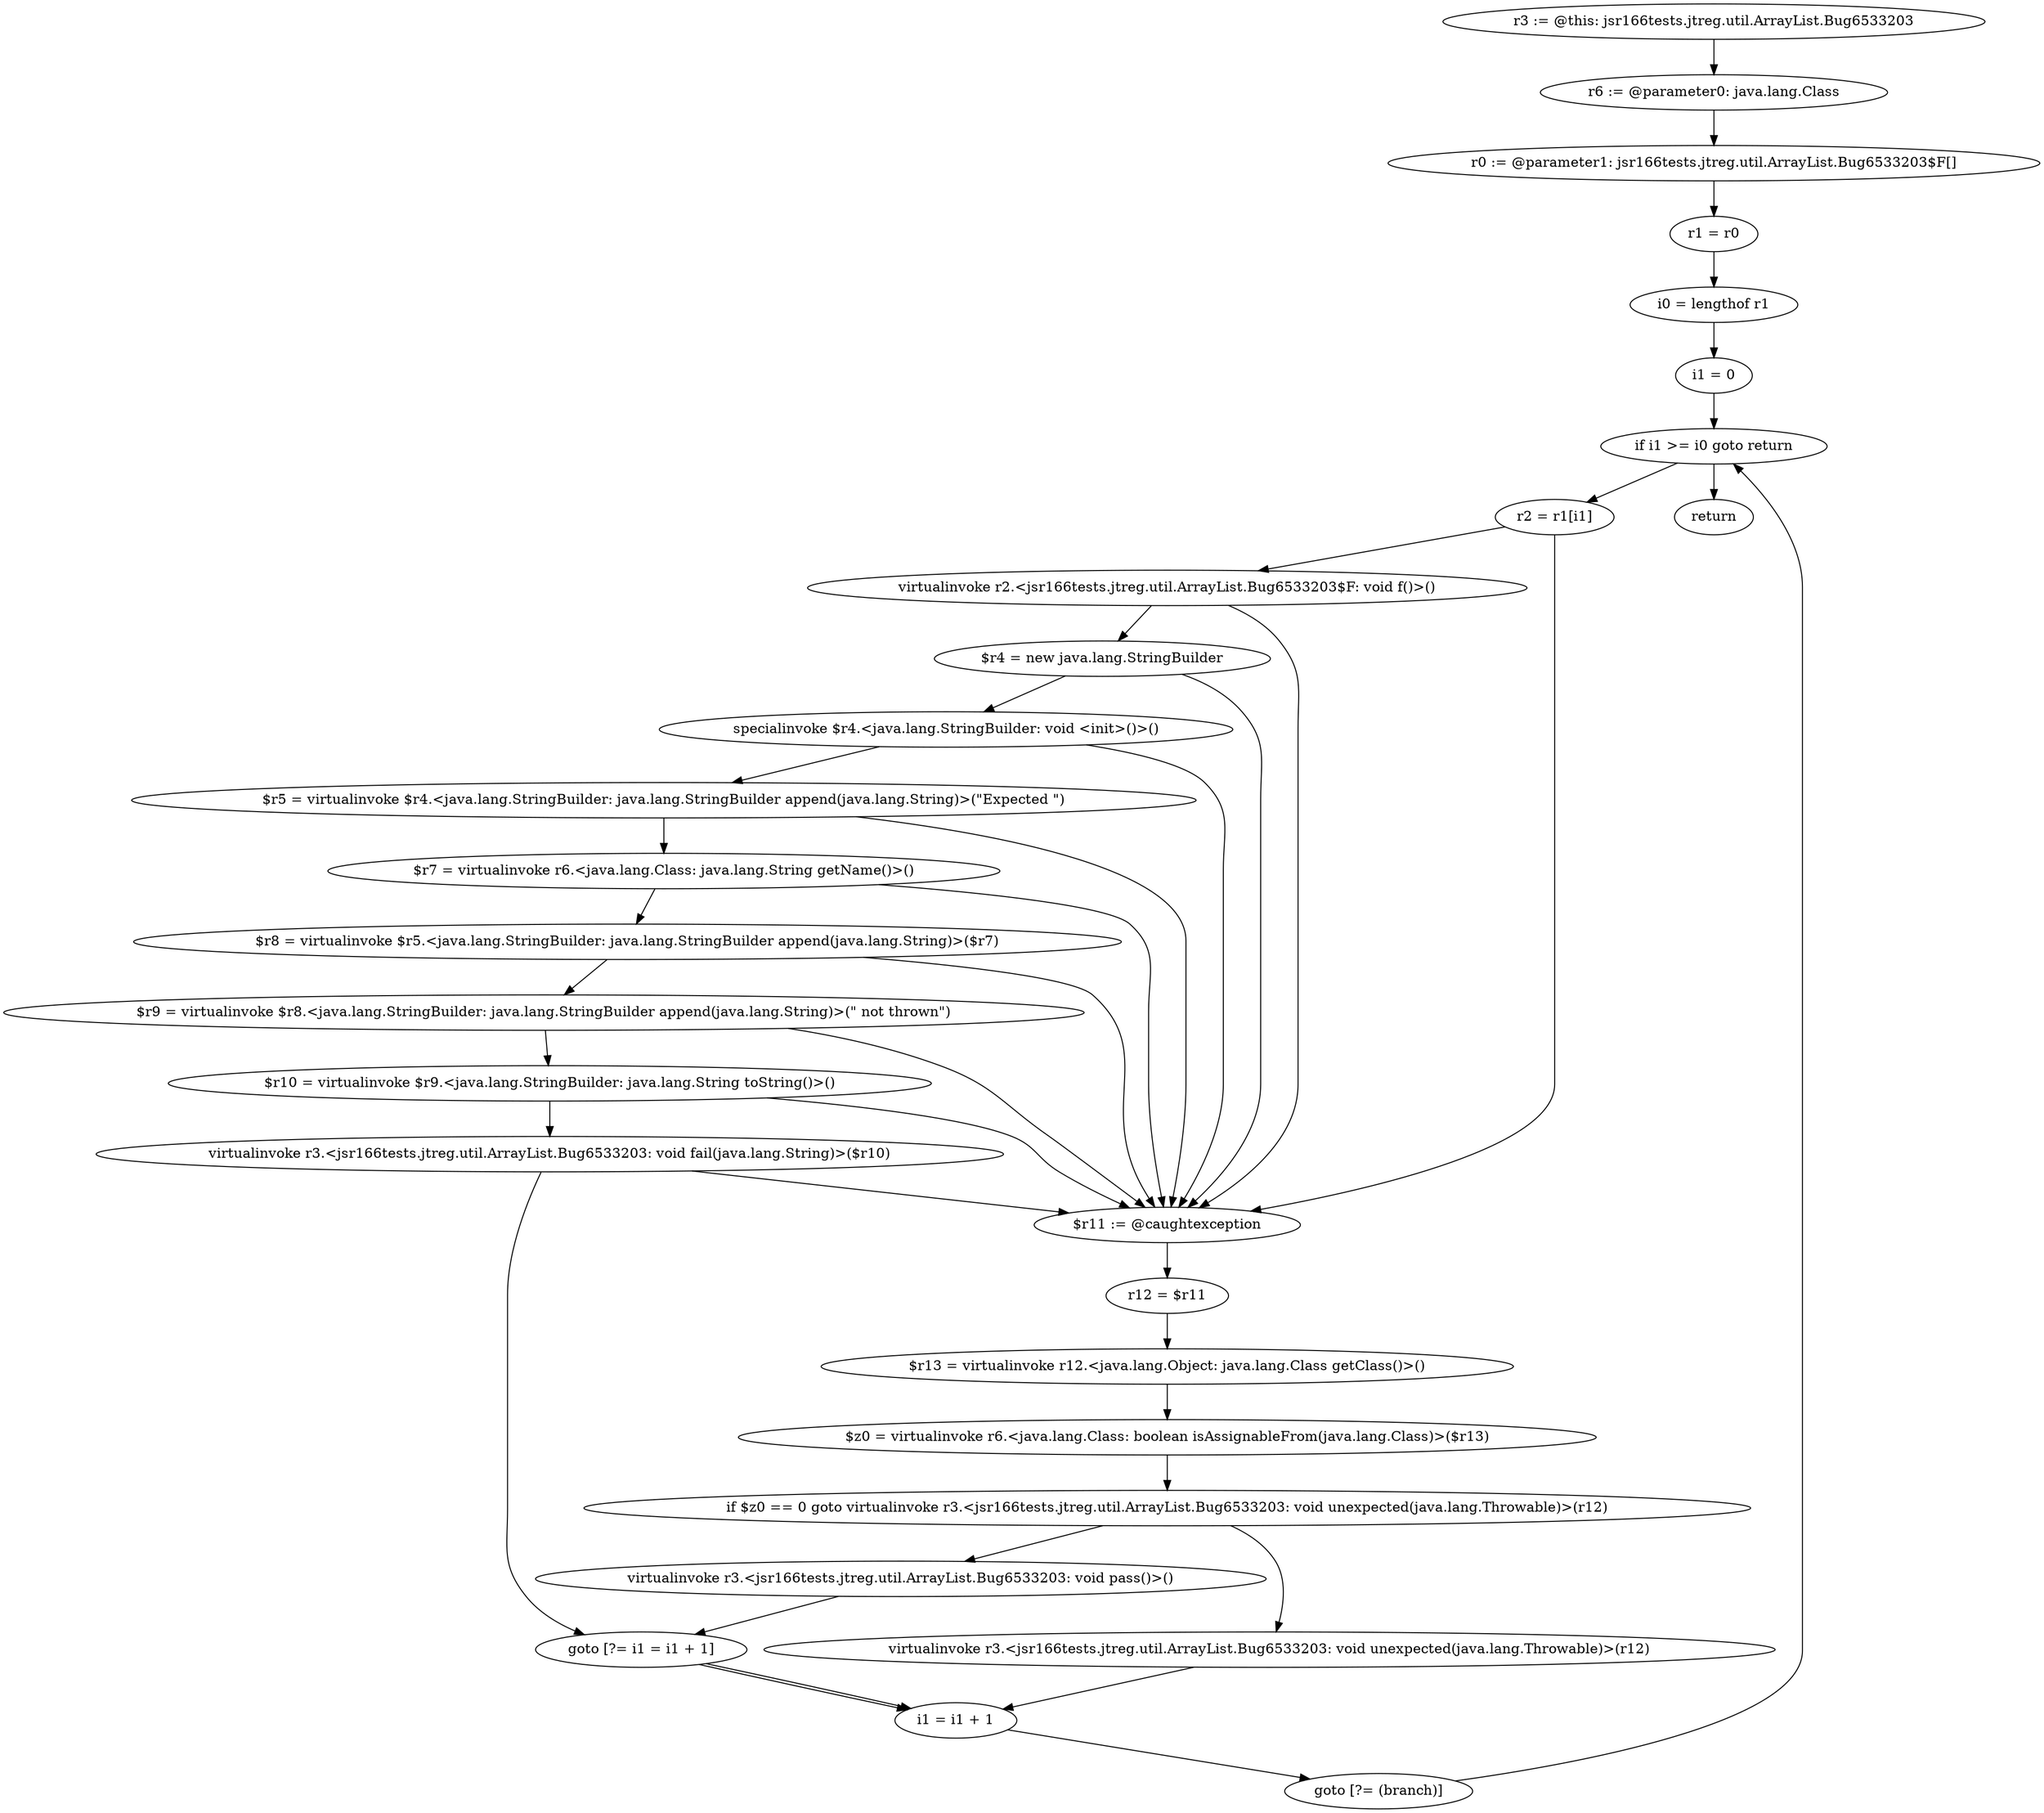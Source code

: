 digraph "unitGraph" {
    "r3 := @this: jsr166tests.jtreg.util.ArrayList.Bug6533203"
    "r6 := @parameter0: java.lang.Class"
    "r0 := @parameter1: jsr166tests.jtreg.util.ArrayList.Bug6533203$F[]"
    "r1 = r0"
    "i0 = lengthof r1"
    "i1 = 0"
    "if i1 >= i0 goto return"
    "r2 = r1[i1]"
    "virtualinvoke r2.<jsr166tests.jtreg.util.ArrayList.Bug6533203$F: void f()>()"
    "$r4 = new java.lang.StringBuilder"
    "specialinvoke $r4.<java.lang.StringBuilder: void <init>()>()"
    "$r5 = virtualinvoke $r4.<java.lang.StringBuilder: java.lang.StringBuilder append(java.lang.String)>(\"Expected \")"
    "$r7 = virtualinvoke r6.<java.lang.Class: java.lang.String getName()>()"
    "$r8 = virtualinvoke $r5.<java.lang.StringBuilder: java.lang.StringBuilder append(java.lang.String)>($r7)"
    "$r9 = virtualinvoke $r8.<java.lang.StringBuilder: java.lang.StringBuilder append(java.lang.String)>(\" not thrown\")"
    "$r10 = virtualinvoke $r9.<java.lang.StringBuilder: java.lang.String toString()>()"
    "virtualinvoke r3.<jsr166tests.jtreg.util.ArrayList.Bug6533203: void fail(java.lang.String)>($r10)"
    "goto [?= i1 = i1 + 1]"
    "$r11 := @caughtexception"
    "r12 = $r11"
    "$r13 = virtualinvoke r12.<java.lang.Object: java.lang.Class getClass()>()"
    "$z0 = virtualinvoke r6.<java.lang.Class: boolean isAssignableFrom(java.lang.Class)>($r13)"
    "if $z0 == 0 goto virtualinvoke r3.<jsr166tests.jtreg.util.ArrayList.Bug6533203: void unexpected(java.lang.Throwable)>(r12)"
    "virtualinvoke r3.<jsr166tests.jtreg.util.ArrayList.Bug6533203: void pass()>()"
    "virtualinvoke r3.<jsr166tests.jtreg.util.ArrayList.Bug6533203: void unexpected(java.lang.Throwable)>(r12)"
    "i1 = i1 + 1"
    "goto [?= (branch)]"
    "return"
    "r3 := @this: jsr166tests.jtreg.util.ArrayList.Bug6533203"->"r6 := @parameter0: java.lang.Class";
    "r6 := @parameter0: java.lang.Class"->"r0 := @parameter1: jsr166tests.jtreg.util.ArrayList.Bug6533203$F[]";
    "r0 := @parameter1: jsr166tests.jtreg.util.ArrayList.Bug6533203$F[]"->"r1 = r0";
    "r1 = r0"->"i0 = lengthof r1";
    "i0 = lengthof r1"->"i1 = 0";
    "i1 = 0"->"if i1 >= i0 goto return";
    "if i1 >= i0 goto return"->"r2 = r1[i1]";
    "if i1 >= i0 goto return"->"return";
    "r2 = r1[i1]"->"virtualinvoke r2.<jsr166tests.jtreg.util.ArrayList.Bug6533203$F: void f()>()";
    "r2 = r1[i1]"->"$r11 := @caughtexception";
    "virtualinvoke r2.<jsr166tests.jtreg.util.ArrayList.Bug6533203$F: void f()>()"->"$r4 = new java.lang.StringBuilder";
    "virtualinvoke r2.<jsr166tests.jtreg.util.ArrayList.Bug6533203$F: void f()>()"->"$r11 := @caughtexception";
    "$r4 = new java.lang.StringBuilder"->"specialinvoke $r4.<java.lang.StringBuilder: void <init>()>()";
    "$r4 = new java.lang.StringBuilder"->"$r11 := @caughtexception";
    "specialinvoke $r4.<java.lang.StringBuilder: void <init>()>()"->"$r5 = virtualinvoke $r4.<java.lang.StringBuilder: java.lang.StringBuilder append(java.lang.String)>(\"Expected \")";
    "specialinvoke $r4.<java.lang.StringBuilder: void <init>()>()"->"$r11 := @caughtexception";
    "$r5 = virtualinvoke $r4.<java.lang.StringBuilder: java.lang.StringBuilder append(java.lang.String)>(\"Expected \")"->"$r7 = virtualinvoke r6.<java.lang.Class: java.lang.String getName()>()";
    "$r5 = virtualinvoke $r4.<java.lang.StringBuilder: java.lang.StringBuilder append(java.lang.String)>(\"Expected \")"->"$r11 := @caughtexception";
    "$r7 = virtualinvoke r6.<java.lang.Class: java.lang.String getName()>()"->"$r8 = virtualinvoke $r5.<java.lang.StringBuilder: java.lang.StringBuilder append(java.lang.String)>($r7)";
    "$r7 = virtualinvoke r6.<java.lang.Class: java.lang.String getName()>()"->"$r11 := @caughtexception";
    "$r8 = virtualinvoke $r5.<java.lang.StringBuilder: java.lang.StringBuilder append(java.lang.String)>($r7)"->"$r9 = virtualinvoke $r8.<java.lang.StringBuilder: java.lang.StringBuilder append(java.lang.String)>(\" not thrown\")";
    "$r8 = virtualinvoke $r5.<java.lang.StringBuilder: java.lang.StringBuilder append(java.lang.String)>($r7)"->"$r11 := @caughtexception";
    "$r9 = virtualinvoke $r8.<java.lang.StringBuilder: java.lang.StringBuilder append(java.lang.String)>(\" not thrown\")"->"$r10 = virtualinvoke $r9.<java.lang.StringBuilder: java.lang.String toString()>()";
    "$r9 = virtualinvoke $r8.<java.lang.StringBuilder: java.lang.StringBuilder append(java.lang.String)>(\" not thrown\")"->"$r11 := @caughtexception";
    "$r10 = virtualinvoke $r9.<java.lang.StringBuilder: java.lang.String toString()>()"->"virtualinvoke r3.<jsr166tests.jtreg.util.ArrayList.Bug6533203: void fail(java.lang.String)>($r10)";
    "$r10 = virtualinvoke $r9.<java.lang.StringBuilder: java.lang.String toString()>()"->"$r11 := @caughtexception";
    "virtualinvoke r3.<jsr166tests.jtreg.util.ArrayList.Bug6533203: void fail(java.lang.String)>($r10)"->"goto [?= i1 = i1 + 1]";
    "virtualinvoke r3.<jsr166tests.jtreg.util.ArrayList.Bug6533203: void fail(java.lang.String)>($r10)"->"$r11 := @caughtexception";
    "goto [?= i1 = i1 + 1]"->"i1 = i1 + 1";
    "$r11 := @caughtexception"->"r12 = $r11";
    "r12 = $r11"->"$r13 = virtualinvoke r12.<java.lang.Object: java.lang.Class getClass()>()";
    "$r13 = virtualinvoke r12.<java.lang.Object: java.lang.Class getClass()>()"->"$z0 = virtualinvoke r6.<java.lang.Class: boolean isAssignableFrom(java.lang.Class)>($r13)";
    "$z0 = virtualinvoke r6.<java.lang.Class: boolean isAssignableFrom(java.lang.Class)>($r13)"->"if $z0 == 0 goto virtualinvoke r3.<jsr166tests.jtreg.util.ArrayList.Bug6533203: void unexpected(java.lang.Throwable)>(r12)";
    "if $z0 == 0 goto virtualinvoke r3.<jsr166tests.jtreg.util.ArrayList.Bug6533203: void unexpected(java.lang.Throwable)>(r12)"->"virtualinvoke r3.<jsr166tests.jtreg.util.ArrayList.Bug6533203: void pass()>()";
    "if $z0 == 0 goto virtualinvoke r3.<jsr166tests.jtreg.util.ArrayList.Bug6533203: void unexpected(java.lang.Throwable)>(r12)"->"virtualinvoke r3.<jsr166tests.jtreg.util.ArrayList.Bug6533203: void unexpected(java.lang.Throwable)>(r12)";
    "virtualinvoke r3.<jsr166tests.jtreg.util.ArrayList.Bug6533203: void pass()>()"->"goto [?= i1 = i1 + 1]";
    "goto [?= i1 = i1 + 1]"->"i1 = i1 + 1";
    "virtualinvoke r3.<jsr166tests.jtreg.util.ArrayList.Bug6533203: void unexpected(java.lang.Throwable)>(r12)"->"i1 = i1 + 1";
    "i1 = i1 + 1"->"goto [?= (branch)]";
    "goto [?= (branch)]"->"if i1 >= i0 goto return";
}
